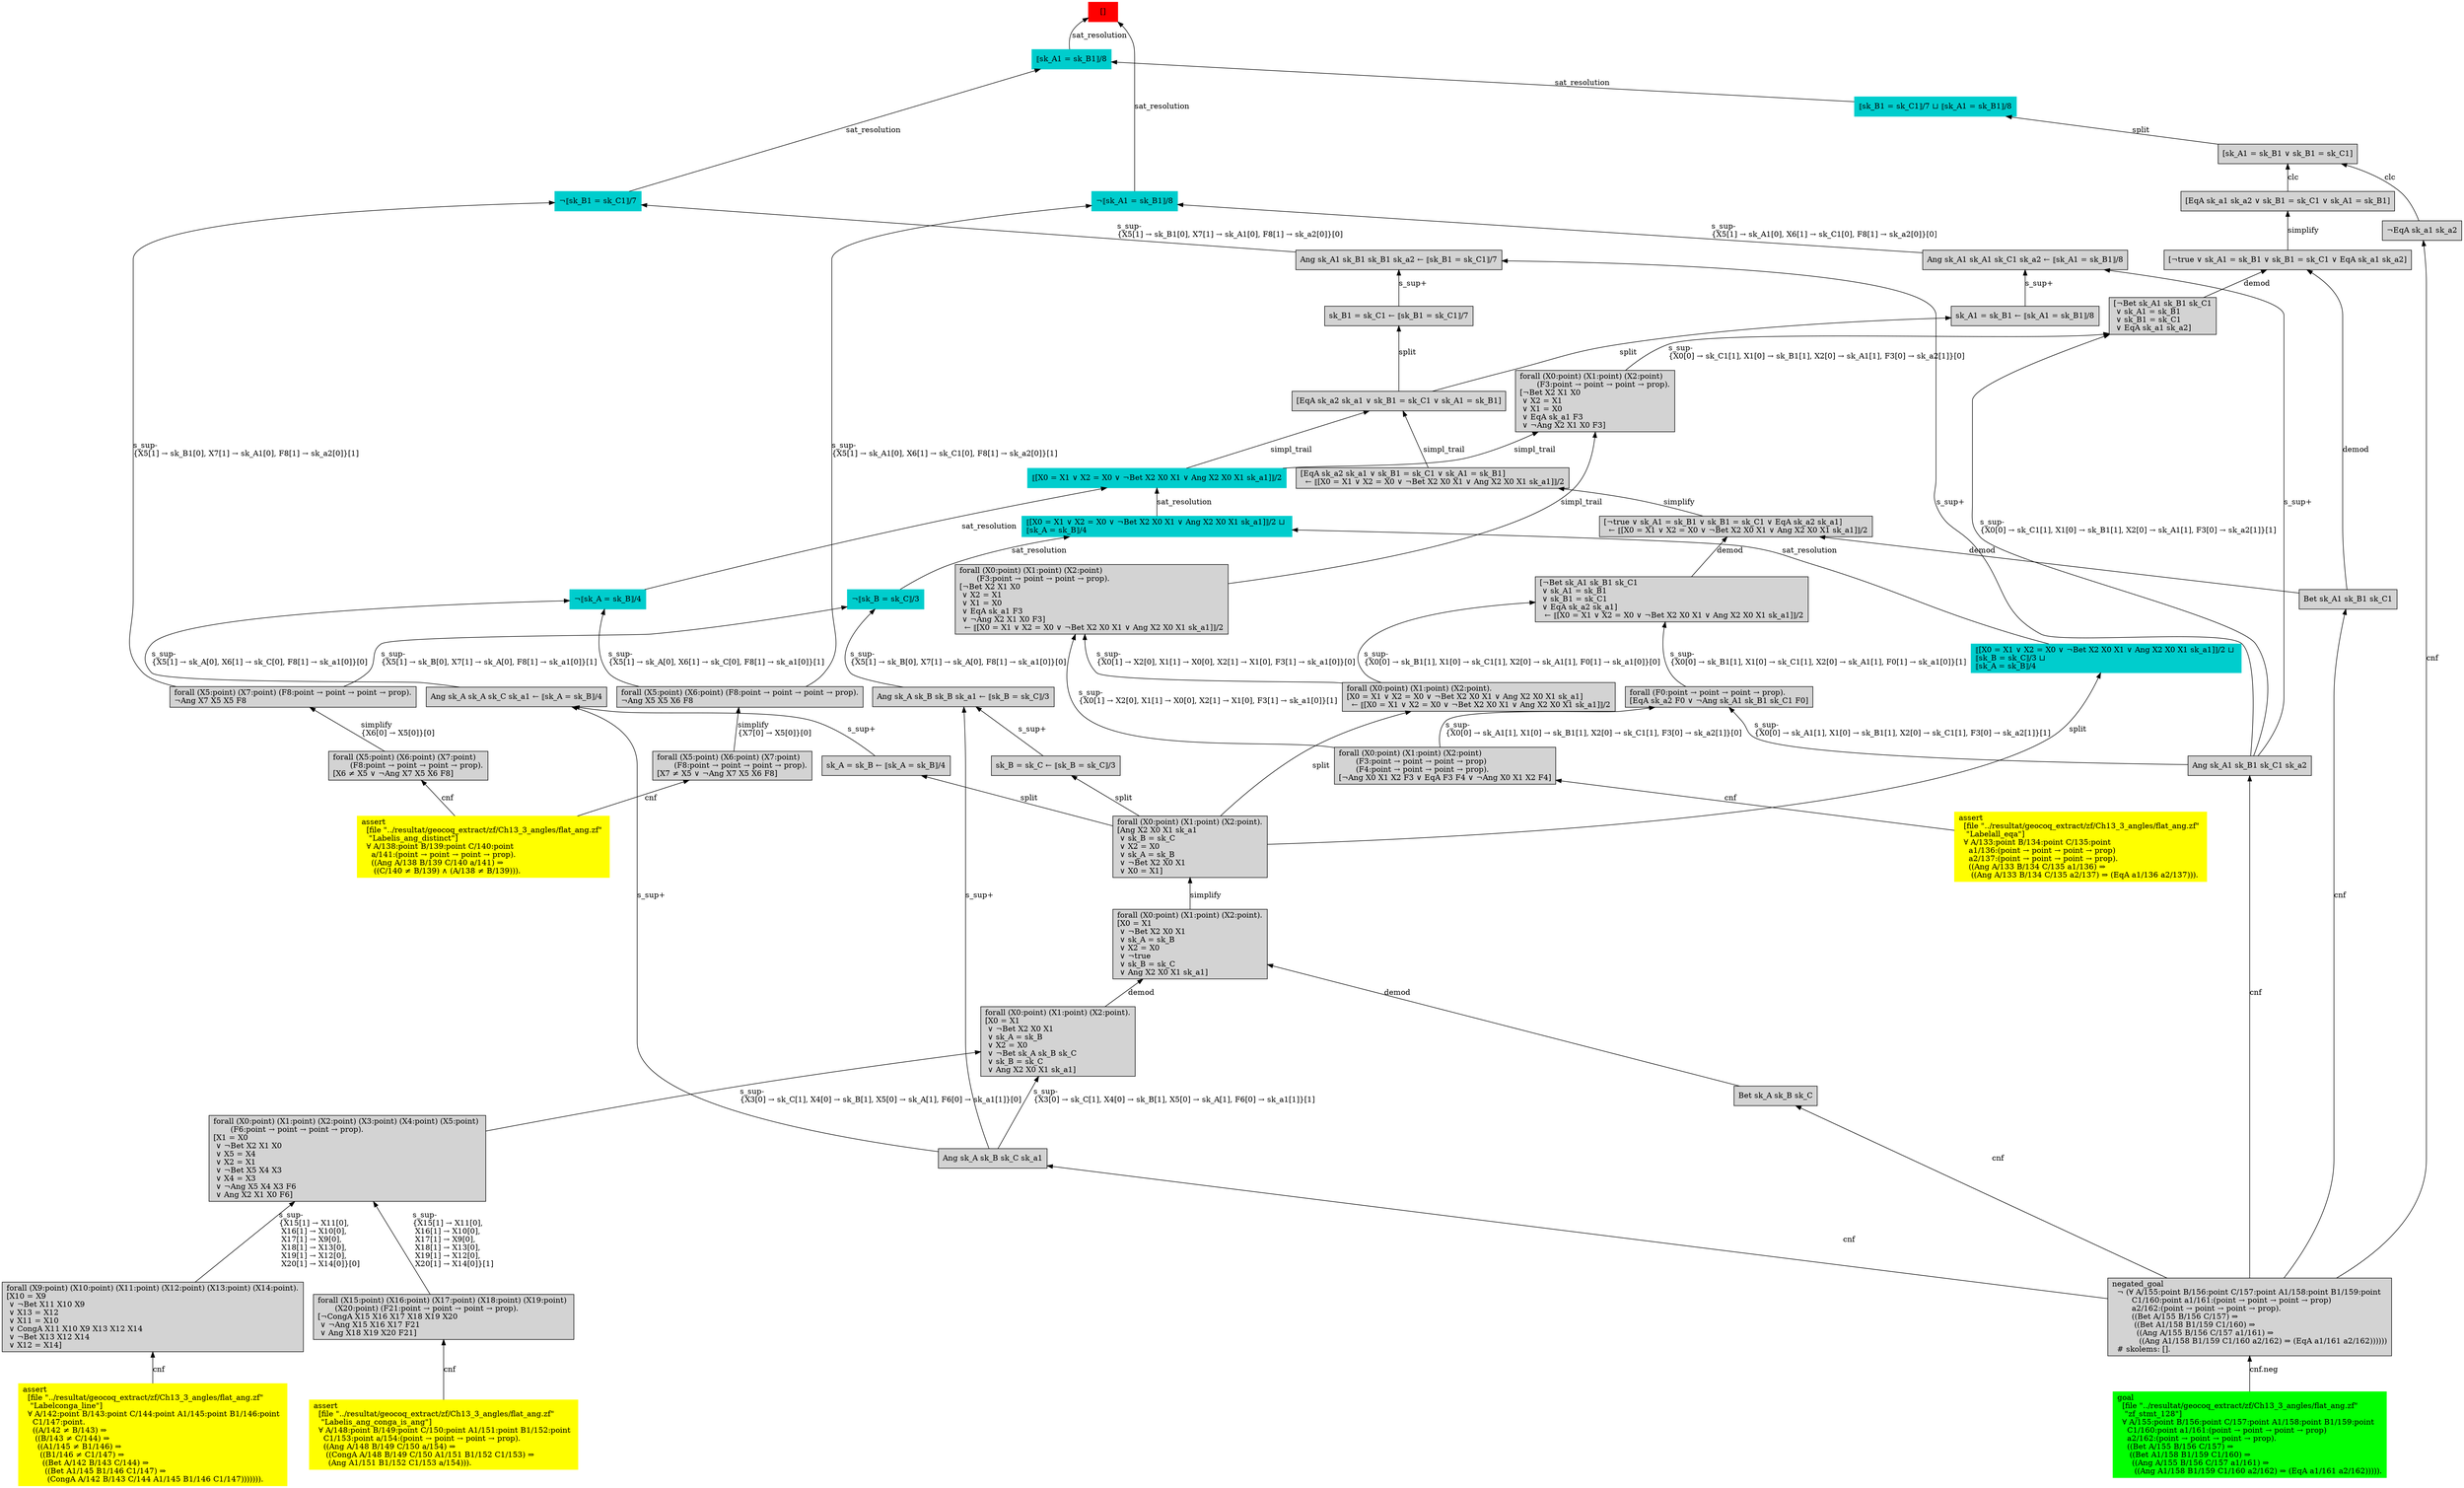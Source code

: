 digraph "unsat_graph" {
  vertex_0 [color=red, label="[]", shape=box, style=filled];
  vertex_0 -> vertex_1 [label="sat_resolution", dir="back"];
  vertex_1 [color=cyan3, shape=box, label="¬⟦sk_A1 = sk_B1⟧/8\l", style=filled];
  vertex_1 -> vertex_2 [label="s_sup-\l\{X5[1] → sk_A1[0], X6[1] → sk_C1[0], F8[1] → sk_a2[0]\}[1]\l", dir="back"];
  vertex_2 [shape=box, label="forall (X5:point) (X6:point) (F8:point → point → point → prop).\l¬Ang X5 X5 X6 F8\l", style=filled];
  vertex_2 -> vertex_3 [label="simplify\l\{X7[0] → X5[0]\}[0]\l", dir="back"];
  vertex_3 [shape=box, label="forall (X5:point) (X6:point) (X7:point) \l       (F8:point → point → point → prop).\l[X7 ≠ X5 ∨ ¬Ang X7 X5 X6 F8]\l", style=filled];
  vertex_3 -> vertex_4 [label="cnf", dir="back"];
  vertex_4 [color=yellow, shape=box, label="assert\l  [file \"../resultat/geocoq_extract/zf/Ch13_3_angles/flat_ang.zf\" \l   \"Labelis_ang_distinct\"]\l  ∀ A/138:point B/139:point C/140:point \l    a/141:(point → point → point → prop).\l    ((Ang A/138 B/139 C/140 a/141) ⇒\l     ((C/140 ≠ B/139) ∧ (A/138 ≠ B/139))).\l", style=filled];
  vertex_1 -> vertex_5 [label="s_sup-\l\{X5[1] → sk_A1[0], X6[1] → sk_C1[0], F8[1] → sk_a2[0]\}[0]\l", dir="back"];
  vertex_5 [shape=box, label="Ang sk_A1 sk_A1 sk_C1 sk_a2 ← ⟦sk_A1 = sk_B1⟧/8\l", style=filled];
  vertex_5 -> vertex_6 [label="s_sup+\l", dir="back"];
  vertex_6 [shape=box, label="Ang sk_A1 sk_B1 sk_C1 sk_a2\l", style=filled];
  vertex_6 -> vertex_7 [label="cnf", dir="back"];
  vertex_7 [shape=box, label="negated_goal\l  ¬ (∀ A/155:point B/156:point C/157:point A1/158:point B1/159:point \l        C1/160:point a1/161:(point → point → point → prop) \l        a2/162:(point → point → point → prop).\l        ((Bet A/155 B/156 C/157) ⇒\l         ((Bet A1/158 B1/159 C1/160) ⇒\l          ((Ang A/155 B/156 C/157 a1/161) ⇒\l           ((Ang A1/158 B1/159 C1/160 a2/162) ⇒ (EqA a1/161 a2/162))))))\l  # skolems: [].\l", style=filled];
  vertex_7 -> vertex_8 [label="cnf.neg", dir="back"];
  vertex_8 [color=green, shape=box, label="goal\l  [file \"../resultat/geocoq_extract/zf/Ch13_3_angles/flat_ang.zf\" \l   \"zf_stmt_128\"]\l  ∀ A/155:point B/156:point C/157:point A1/158:point B1/159:point \l    C1/160:point a1/161:(point → point → point → prop) \l    a2/162:(point → point → point → prop).\l    ((Bet A/155 B/156 C/157) ⇒\l     ((Bet A1/158 B1/159 C1/160) ⇒\l      ((Ang A/155 B/156 C/157 a1/161) ⇒\l       ((Ang A1/158 B1/159 C1/160 a2/162) ⇒ (EqA a1/161 a2/162))))).\l", style=filled];
  vertex_5 -> vertex_9 [label="s_sup+\l", dir="back"];
  vertex_9 [shape=box, label="sk_A1 = sk_B1 ← ⟦sk_A1 = sk_B1⟧/8\l", style=filled];
  vertex_9 -> vertex_10 [label="split", dir="back"];
  vertex_10 [shape=box, label="[EqA sk_a2 sk_a1 ∨ sk_B1 = sk_C1 ∨ sk_A1 = sk_B1]\l", style=filled];
  vertex_10 -> vertex_11 [label="simpl_trail", dir="back"];
  vertex_11 [color=cyan3, shape=box, label="⟦[X0 = X1 ∨ X2 = X0 ∨ ¬Bet X2 X0 X1 ∨ Ang X2 X0 X1 sk_a1]⟧/2\l", style=filled];
  vertex_11 -> vertex_12 [label="sat_resolution", dir="back"];
  vertex_12 [color=cyan3, shape=box, label="¬⟦sk_A = sk_B⟧/4\l", style=filled];
  vertex_12 -> vertex_2 [label="s_sup-\l\{X5[1] → sk_A[0], X6[1] → sk_C[0], F8[1] → sk_a1[0]\}[1]\l", dir="back"];
  vertex_12 -> vertex_13 [label="s_sup-\l\{X5[1] → sk_A[0], X6[1] → sk_C[0], F8[1] → sk_a1[0]\}[0]\l", dir="back"];
  vertex_13 [shape=box, label="Ang sk_A sk_A sk_C sk_a1 ← ⟦sk_A = sk_B⟧/4\l", style=filled];
  vertex_13 -> vertex_14 [label="s_sup+\l", dir="back"];
  vertex_14 [shape=box, label="Ang sk_A sk_B sk_C sk_a1\l", style=filled];
  vertex_14 -> vertex_7 [label="cnf", dir="back"];
  vertex_13 -> vertex_15 [label="s_sup+\l", dir="back"];
  vertex_15 [shape=box, label="sk_A = sk_B ← ⟦sk_A = sk_B⟧/4\l", style=filled];
  vertex_15 -> vertex_16 [label="split", dir="back"];
  vertex_16 [shape=box, label="forall (X0:point) (X1:point) (X2:point).\l[Ang X2 X0 X1 sk_a1\l ∨ sk_B = sk_C\l ∨ X2 = X0\l ∨ sk_A = sk_B\l ∨ ¬Bet X2 X0 X1\l ∨ X0 = X1]\l", style=filled];
  vertex_16 -> vertex_17 [label="simplify", dir="back"];
  vertex_17 [shape=box, label="forall (X0:point) (X1:point) (X2:point).\l[X0 = X1\l ∨ ¬Bet X2 X0 X1\l ∨ sk_A = sk_B\l ∨ X2 = X0\l ∨ ¬true\l ∨ sk_B = sk_C\l ∨ Ang X2 X0 X1 sk_a1]\l", style=filled];
  vertex_17 -> vertex_18 [label="demod", dir="back"];
  vertex_18 [shape=box, label="Bet sk_A sk_B sk_C\l", style=filled];
  vertex_18 -> vertex_7 [label="cnf", dir="back"];
  vertex_17 -> vertex_19 [label="demod", dir="back"];
  vertex_19 [shape=box, label="forall (X0:point) (X1:point) (X2:point).\l[X0 = X1\l ∨ ¬Bet X2 X0 X1\l ∨ sk_A = sk_B\l ∨ X2 = X0\l ∨ ¬Bet sk_A sk_B sk_C\l ∨ sk_B = sk_C\l ∨ Ang X2 X0 X1 sk_a1]\l", style=filled];
  vertex_19 -> vertex_20 [label="s_sup-\l\{X3[0] → sk_C[1], X4[0] → sk_B[1], X5[0] → sk_A[1], F6[0] → sk_a1[1]\}[0]\l", dir="back"];
  vertex_20 [shape=box, label="forall (X0:point) (X1:point) (X2:point) (X3:point) (X4:point) (X5:point) \l       (F6:point → point → point → prop).\l[X1 = X0\l ∨ ¬Bet X2 X1 X0\l ∨ X5 = X4\l ∨ X2 = X1\l ∨ ¬Bet X5 X4 X3\l ∨ X4 = X3\l ∨ ¬Ang X5 X4 X3 F6\l ∨ Ang X2 X1 X0 F6]\l", style=filled];
  vertex_20 -> vertex_21 [label="s_sup-\l\{X15[1] → X11[0], \l X16[1] → X10[0], \l X17[1] → X9[0], \l X18[1] → X13[0], \l X19[1] → X12[0], \l X20[1] → X14[0]\}[1]\l", dir="back"];
  vertex_21 [shape=box, label="forall (X15:point) (X16:point) (X17:point) (X18:point) (X19:point) \l       (X20:point) (F21:point → point → point → prop).\l[¬CongA X15 X16 X17 X18 X19 X20\l ∨ ¬Ang X15 X16 X17 F21\l ∨ Ang X18 X19 X20 F21]\l", style=filled];
  vertex_21 -> vertex_22 [label="cnf", dir="back"];
  vertex_22 [color=yellow, shape=box, label="assert\l  [file \"../resultat/geocoq_extract/zf/Ch13_3_angles/flat_ang.zf\" \l   \"Labelis_ang_conga_is_ang\"]\l  ∀ A/148:point B/149:point C/150:point A1/151:point B1/152:point \l    C1/153:point a/154:(point → point → point → prop).\l    ((Ang A/148 B/149 C/150 a/154) ⇒\l     ((CongA A/148 B/149 C/150 A1/151 B1/152 C1/153) ⇒\l      (Ang A1/151 B1/152 C1/153 a/154))).\l", style=filled];
  vertex_20 -> vertex_23 [label="s_sup-\l\{X15[1] → X11[0], \l X16[1] → X10[0], \l X17[1] → X9[0], \l X18[1] → X13[0], \l X19[1] → X12[0], \l X20[1] → X14[0]\}[0]\l", dir="back"];
  vertex_23 [shape=box, label="forall (X9:point) (X10:point) (X11:point) (X12:point) (X13:point) (X14:point).\l[X10 = X9\l ∨ ¬Bet X11 X10 X9\l ∨ X13 = X12\l ∨ X11 = X10\l ∨ CongA X11 X10 X9 X13 X12 X14\l ∨ ¬Bet X13 X12 X14\l ∨ X12 = X14]\l", style=filled];
  vertex_23 -> vertex_24 [label="cnf", dir="back"];
  vertex_24 [color=yellow, shape=box, label="assert\l  [file \"../resultat/geocoq_extract/zf/Ch13_3_angles/flat_ang.zf\" \l   \"Labelconga_line\"]\l  ∀ A/142:point B/143:point C/144:point A1/145:point B1/146:point \l    C1/147:point.\l    ((A/142 ≠ B/143) ⇒\l     ((B/143 ≠ C/144) ⇒\l      ((A1/145 ≠ B1/146) ⇒\l       ((B1/146 ≠ C1/147) ⇒\l        ((Bet A/142 B/143 C/144) ⇒\l         ((Bet A1/145 B1/146 C1/147) ⇒\l          (CongA A/142 B/143 C/144 A1/145 B1/146 C1/147))))))).\l", style=filled];
  vertex_19 -> vertex_14 [label="s_sup-\l\{X3[0] → sk_C[1], X4[0] → sk_B[1], X5[0] → sk_A[1], F6[0] → sk_a1[1]\}[1]\l", dir="back"];
  vertex_11 -> vertex_25 [label="sat_resolution", dir="back"];
  vertex_25 [color=cyan3, shape=box, label="⟦[X0 = X1 ∨ X2 = X0 ∨ ¬Bet X2 X0 X1 ∨ Ang X2 X0 X1 sk_a1]⟧/2 ⊔ \l⟦sk_A = sk_B⟧/4\l", style=filled];
  vertex_25 -> vertex_26 [label="sat_resolution", dir="back"];
  vertex_26 [color=cyan3, shape=box, label="¬⟦sk_B = sk_C⟧/3\l", style=filled];
  vertex_26 -> vertex_27 [label="s_sup-\l\{X5[1] → sk_B[0], X7[1] → sk_A[0], F8[1] → sk_a1[0]\}[1]\l", dir="back"];
  vertex_27 [shape=box, label="forall (X5:point) (X7:point) (F8:point → point → point → prop).\l¬Ang X7 X5 X5 F8\l", style=filled];
  vertex_27 -> vertex_28 [label="simplify\l\{X6[0] → X5[0]\}[0]\l", dir="back"];
  vertex_28 [shape=box, label="forall (X5:point) (X6:point) (X7:point) \l       (F8:point → point → point → prop).\l[X6 ≠ X5 ∨ ¬Ang X7 X5 X6 F8]\l", style=filled];
  vertex_28 -> vertex_4 [label="cnf", dir="back"];
  vertex_26 -> vertex_29 [label="s_sup-\l\{X5[1] → sk_B[0], X7[1] → sk_A[0], F8[1] → sk_a1[0]\}[0]\l", dir="back"];
  vertex_29 [shape=box, label="Ang sk_A sk_B sk_B sk_a1 ← ⟦sk_B = sk_C⟧/3\l", style=filled];
  vertex_29 -> vertex_14 [label="s_sup+\l", dir="back"];
  vertex_29 -> vertex_30 [label="s_sup+\l", dir="back"];
  vertex_30 [shape=box, label="sk_B = sk_C ← ⟦sk_B = sk_C⟧/3\l", style=filled];
  vertex_30 -> vertex_16 [label="split", dir="back"];
  vertex_25 -> vertex_31 [label="sat_resolution", dir="back"];
  vertex_31 [color=cyan3, shape=box, label="⟦[X0 = X1 ∨ X2 = X0 ∨ ¬Bet X2 X0 X1 ∨ Ang X2 X0 X1 sk_a1]⟧/2 ⊔ \l⟦sk_B = sk_C⟧/3 ⊔ \l⟦sk_A = sk_B⟧/4\l", style=filled];
  vertex_31 -> vertex_16 [label="split", dir="back"];
  vertex_10 -> vertex_32 [label="simpl_trail", dir="back"];
  vertex_32 [shape=box, label="[EqA sk_a2 sk_a1 ∨ sk_B1 = sk_C1 ∨ sk_A1 = sk_B1]\l  ← ⟦[X0 = X1 ∨ X2 = X0 ∨ ¬Bet X2 X0 X1 ∨ Ang X2 X0 X1 sk_a1]⟧/2\l", style=filled];
  vertex_32 -> vertex_33 [label="simplify", dir="back"];
  vertex_33 [shape=box, label="[¬true ∨ sk_A1 = sk_B1 ∨ sk_B1 = sk_C1 ∨ EqA sk_a2 sk_a1]\l  ← ⟦[X0 = X1 ∨ X2 = X0 ∨ ¬Bet X2 X0 X1 ∨ Ang X2 X0 X1 sk_a1]⟧/2\l", style=filled];
  vertex_33 -> vertex_34 [label="demod", dir="back"];
  vertex_34 [shape=box, label="Bet sk_A1 sk_B1 sk_C1\l", style=filled];
  vertex_34 -> vertex_7 [label="cnf", dir="back"];
  vertex_33 -> vertex_35 [label="demod", dir="back"];
  vertex_35 [shape=box, label="[¬Bet sk_A1 sk_B1 sk_C1\l ∨ sk_A1 = sk_B1\l ∨ sk_B1 = sk_C1\l ∨ EqA sk_a2 sk_a1]\l  ← ⟦[X0 = X1 ∨ X2 = X0 ∨ ¬Bet X2 X0 X1 ∨ Ang X2 X0 X1 sk_a1]⟧/2\l", style=filled];
  vertex_35 -> vertex_36 [label="s_sup-\l\{X0[0] → sk_B1[1], X1[0] → sk_C1[1], X2[0] → sk_A1[1], F0[1] → sk_a1[0]\}[1]\l", dir="back"];
  vertex_36 [shape=box, label="forall (F0:point → point → point → prop).\l[EqA sk_a2 F0 ∨ ¬Ang sk_A1 sk_B1 sk_C1 F0]\l", style=filled];
  vertex_36 -> vertex_37 [label="s_sup-\l\{X0[0] → sk_A1[1], X1[0] → sk_B1[1], X2[0] → sk_C1[1], F3[0] → sk_a2[1]\}[0]\l", dir="back"];
  vertex_37 [shape=box, label="forall (X0:point) (X1:point) (X2:point) \l       (F3:point → point → point → prop) \l       (F4:point → point → point → prop).\l[¬Ang X0 X1 X2 F3 ∨ EqA F3 F4 ∨ ¬Ang X0 X1 X2 F4]\l", style=filled];
  vertex_37 -> vertex_38 [label="cnf", dir="back"];
  vertex_38 [color=yellow, shape=box, label="assert\l  [file \"../resultat/geocoq_extract/zf/Ch13_3_angles/flat_ang.zf\" \l   \"Labelall_eqa\"]\l  ∀ A/133:point B/134:point C/135:point \l    a1/136:(point → point → point → prop) \l    a2/137:(point → point → point → prop).\l    ((Ang A/133 B/134 C/135 a1/136) ⇒\l     ((Ang A/133 B/134 C/135 a2/137) ⇒ (EqA a1/136 a2/137))).\l", style=filled];
  vertex_36 -> vertex_6 [label="s_sup-\l\{X0[0] → sk_A1[1], X1[0] → sk_B1[1], X2[0] → sk_C1[1], F3[0] → sk_a2[1]\}[1]\l", dir="back"];
  vertex_35 -> vertex_39 [label="s_sup-\l\{X0[0] → sk_B1[1], X1[0] → sk_C1[1], X2[0] → sk_A1[1], F0[1] → sk_a1[0]\}[0]\l", dir="back"];
  vertex_39 [shape=box, label="forall (X0:point) (X1:point) (X2:point).\l[X0 = X1 ∨ X2 = X0 ∨ ¬Bet X2 X0 X1 ∨ Ang X2 X0 X1 sk_a1]\l  ← ⟦[X0 = X1 ∨ X2 = X0 ∨ ¬Bet X2 X0 X1 ∨ Ang X2 X0 X1 sk_a1]⟧/2\l", style=filled];
  vertex_39 -> vertex_16 [label="split", dir="back"];
  vertex_0 -> vertex_40 [label="sat_resolution", dir="back"];
  vertex_40 [color=cyan3, shape=box, label="⟦sk_A1 = sk_B1⟧/8\l", style=filled];
  vertex_40 -> vertex_41 [label="sat_resolution", dir="back"];
  vertex_41 [color=cyan3, shape=box, label="¬⟦sk_B1 = sk_C1⟧/7\l", style=filled];
  vertex_41 -> vertex_27 [label="s_sup-\l\{X5[1] → sk_B1[0], X7[1] → sk_A1[0], F8[1] → sk_a2[0]\}[1]\l", dir="back"];
  vertex_41 -> vertex_42 [label="s_sup-\l\{X5[1] → sk_B1[0], X7[1] → sk_A1[0], F8[1] → sk_a2[0]\}[0]\l", dir="back"];
  vertex_42 [shape=box, label="Ang sk_A1 sk_B1 sk_B1 sk_a2 ← ⟦sk_B1 = sk_C1⟧/7\l", style=filled];
  vertex_42 -> vertex_6 [label="s_sup+\l", dir="back"];
  vertex_42 -> vertex_43 [label="s_sup+\l", dir="back"];
  vertex_43 [shape=box, label="sk_B1 = sk_C1 ← ⟦sk_B1 = sk_C1⟧/7\l", style=filled];
  vertex_43 -> vertex_10 [label="split", dir="back"];
  vertex_40 -> vertex_44 [label="sat_resolution", dir="back"];
  vertex_44 [color=cyan3, shape=box, label="⟦sk_B1 = sk_C1⟧/7 ⊔ ⟦sk_A1 = sk_B1⟧/8\l", style=filled];
  vertex_44 -> vertex_45 [label="split", dir="back"];
  vertex_45 [shape=box, label="[sk_A1 = sk_B1 ∨ sk_B1 = sk_C1]\l", style=filled];
  vertex_45 -> vertex_46 [label="clc", dir="back"];
  vertex_46 [shape=box, label="¬EqA sk_a1 sk_a2\l", style=filled];
  vertex_46 -> vertex_7 [label="cnf", dir="back"];
  vertex_45 -> vertex_47 [label="clc", dir="back"];
  vertex_47 [shape=box, label="[EqA sk_a1 sk_a2 ∨ sk_B1 = sk_C1 ∨ sk_A1 = sk_B1]\l", style=filled];
  vertex_47 -> vertex_48 [label="simplify", dir="back"];
  vertex_48 [shape=box, label="[¬true ∨ sk_A1 = sk_B1 ∨ sk_B1 = sk_C1 ∨ EqA sk_a1 sk_a2]\l", style=filled];
  vertex_48 -> vertex_34 [label="demod", dir="back"];
  vertex_48 -> vertex_49 [label="demod", dir="back"];
  vertex_49 [shape=box, label="[¬Bet sk_A1 sk_B1 sk_C1\l ∨ sk_A1 = sk_B1\l ∨ sk_B1 = sk_C1\l ∨ EqA sk_a1 sk_a2]\l", style=filled];
  vertex_49 -> vertex_50 [label="s_sup-\l\{X0[0] → sk_C1[1], X1[0] → sk_B1[1], X2[0] → sk_A1[1], F3[0] → sk_a2[1]\}[0]\l", dir="back"];
  vertex_50 [shape=box, label="forall (X0:point) (X1:point) (X2:point) \l       (F3:point → point → point → prop).\l[¬Bet X2 X1 X0\l ∨ X2 = X1\l ∨ X1 = X0\l ∨ EqA sk_a1 F3\l ∨ ¬Ang X2 X1 X0 F3]\l", style=filled];
  vertex_50 -> vertex_11 [label="simpl_trail", dir="back"];
  vertex_50 -> vertex_51 [label="simpl_trail", dir="back"];
  vertex_51 [shape=box, label="forall (X0:point) (X1:point) (X2:point) \l       (F3:point → point → point → prop).\l[¬Bet X2 X1 X0\l ∨ X2 = X1\l ∨ X1 = X0\l ∨ EqA sk_a1 F3\l ∨ ¬Ang X2 X1 X0 F3]\l  ← ⟦[X0 = X1 ∨ X2 = X0 ∨ ¬Bet X2 X0 X1 ∨ Ang X2 X0 X1 sk_a1]⟧/2\l", style=filled];
  vertex_51 -> vertex_37 [label="s_sup-\l\{X0[1] → X2[0], X1[1] → X0[0], X2[1] → X1[0], F3[1] → sk_a1[0]\}[1]\l", dir="back"];
  vertex_51 -> vertex_39 [label="s_sup-\l\{X0[1] → X2[0], X1[1] → X0[0], X2[1] → X1[0], F3[1] → sk_a1[0]\}[0]\l", dir="back"];
  vertex_49 -> vertex_6 [label="s_sup-\l\{X0[0] → sk_C1[1], X1[0] → sk_B1[1], X2[0] → sk_A1[1], F3[0] → sk_a2[1]\}[1]\l", dir="back"];
  }


